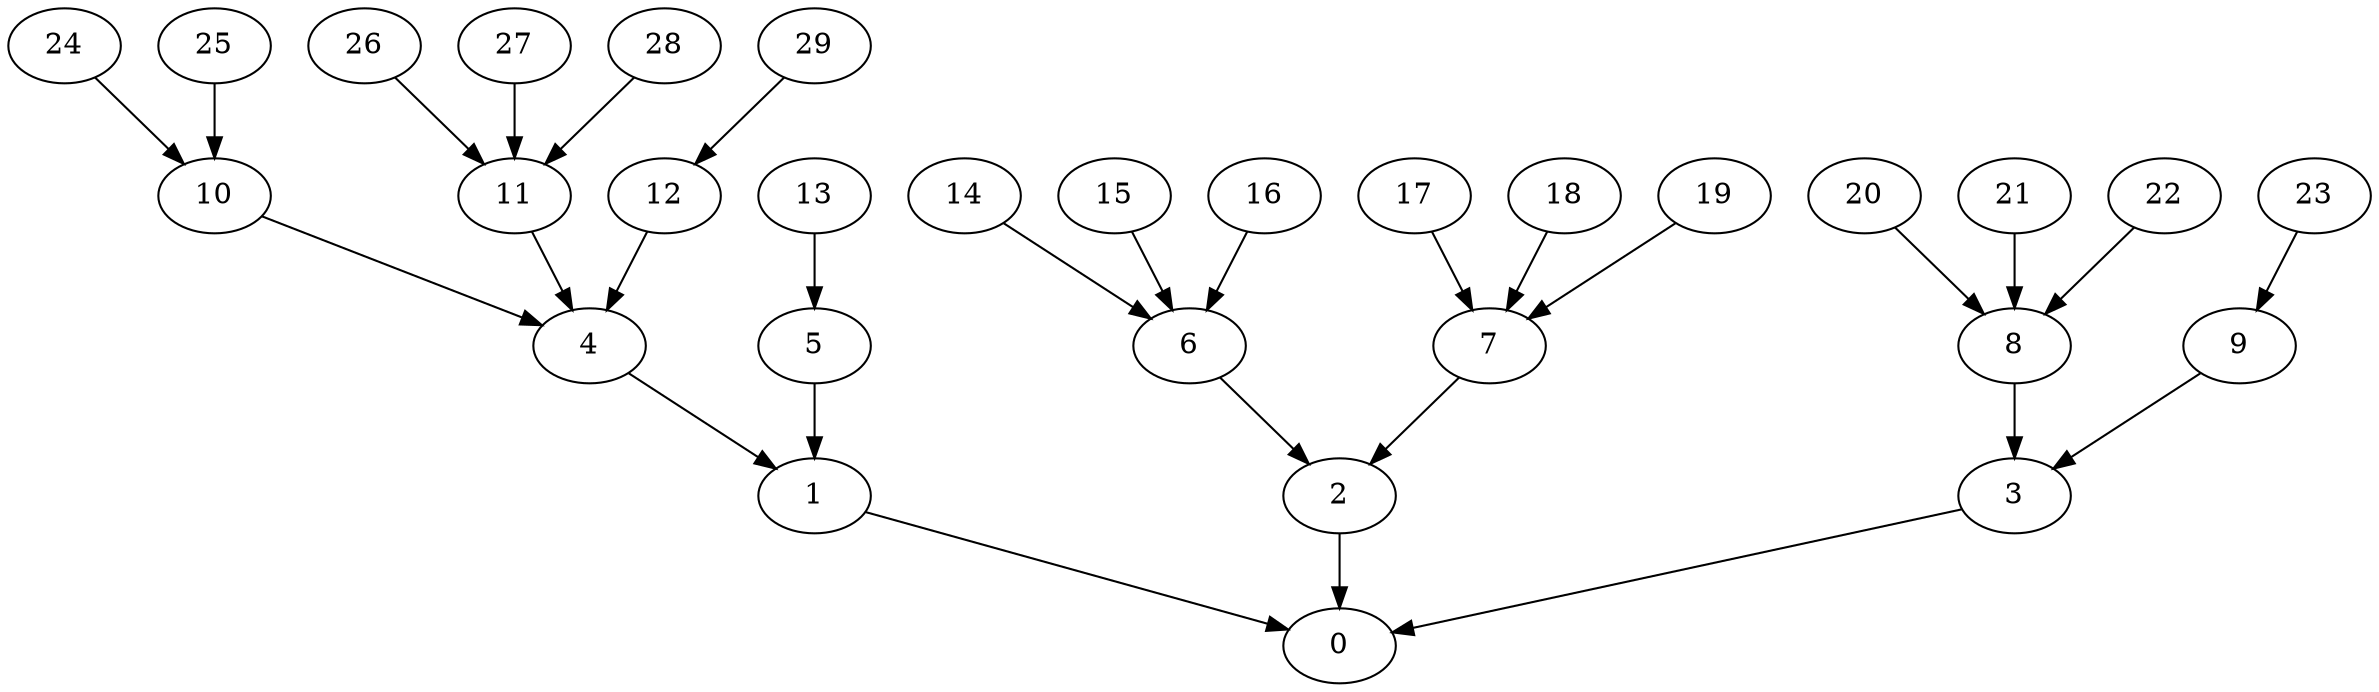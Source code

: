 digraph "InTree-Unbalanced-MaxBf-3_Nodes_30_CCR_2.00_WeightType_Random_GB_Homogeneous-16" {
0 [Weight=4];
1 [Weight=2];
2 [Weight=2];
3 [Weight=6];
4 [Weight=10];
5 [Weight=8];
6 [Weight=8];
7 [Weight=10];
8 [Weight=9];
9 [Weight=4];
10 [Weight=8];
11 [Weight=4];
12 [Weight=10];
13 [Weight=5];
14 [Weight=6];
15 [Weight=2];
16 [Weight=9];
17 [Weight=4];
18 [Weight=4];
19 [Weight=5];
20 [Weight=7];
21 [Weight=8];
22 [Weight=3];
23 [Weight=10];
24 [Weight=8];
25 [Weight=6];
26 [Weight=5];
27 [Weight=8];
28 [Weight=7];
29 [Weight=10];
18 -> 7 [Weight=17];
21 -> 8 [Weight=12];
22 -> 8 [Weight=21];
25 -> 10 [Weight=6];
16 -> 6 [Weight=19];
17 -> 7 [Weight=21];
23 -> 9 [Weight=4];
11 -> 4 [Weight=10];
29 -> 12 [Weight=21];
10 -> 4 [Weight=17];
12 -> 4 [Weight=15];
24 -> 10 [Weight=10];
4 -> 1 [Weight=8];
20 -> 8 [Weight=19];
8 -> 3 [Weight=6];
15 -> 6 [Weight=21];
13 -> 5 [Weight=8];
3 -> 0 [Weight=10];
5 -> 1 [Weight=21];
7 -> 2 [Weight=6];
14 -> 6 [Weight=21];
27 -> 11 [Weight=17];
6 -> 2 [Weight=4];
28 -> 11 [Weight=6];
2 -> 0 [Weight=19];
26 -> 11 [Weight=10];
1 -> 0 [Weight=10];
19 -> 7 [Weight=4];
9 -> 3 [Weight=21];
}
